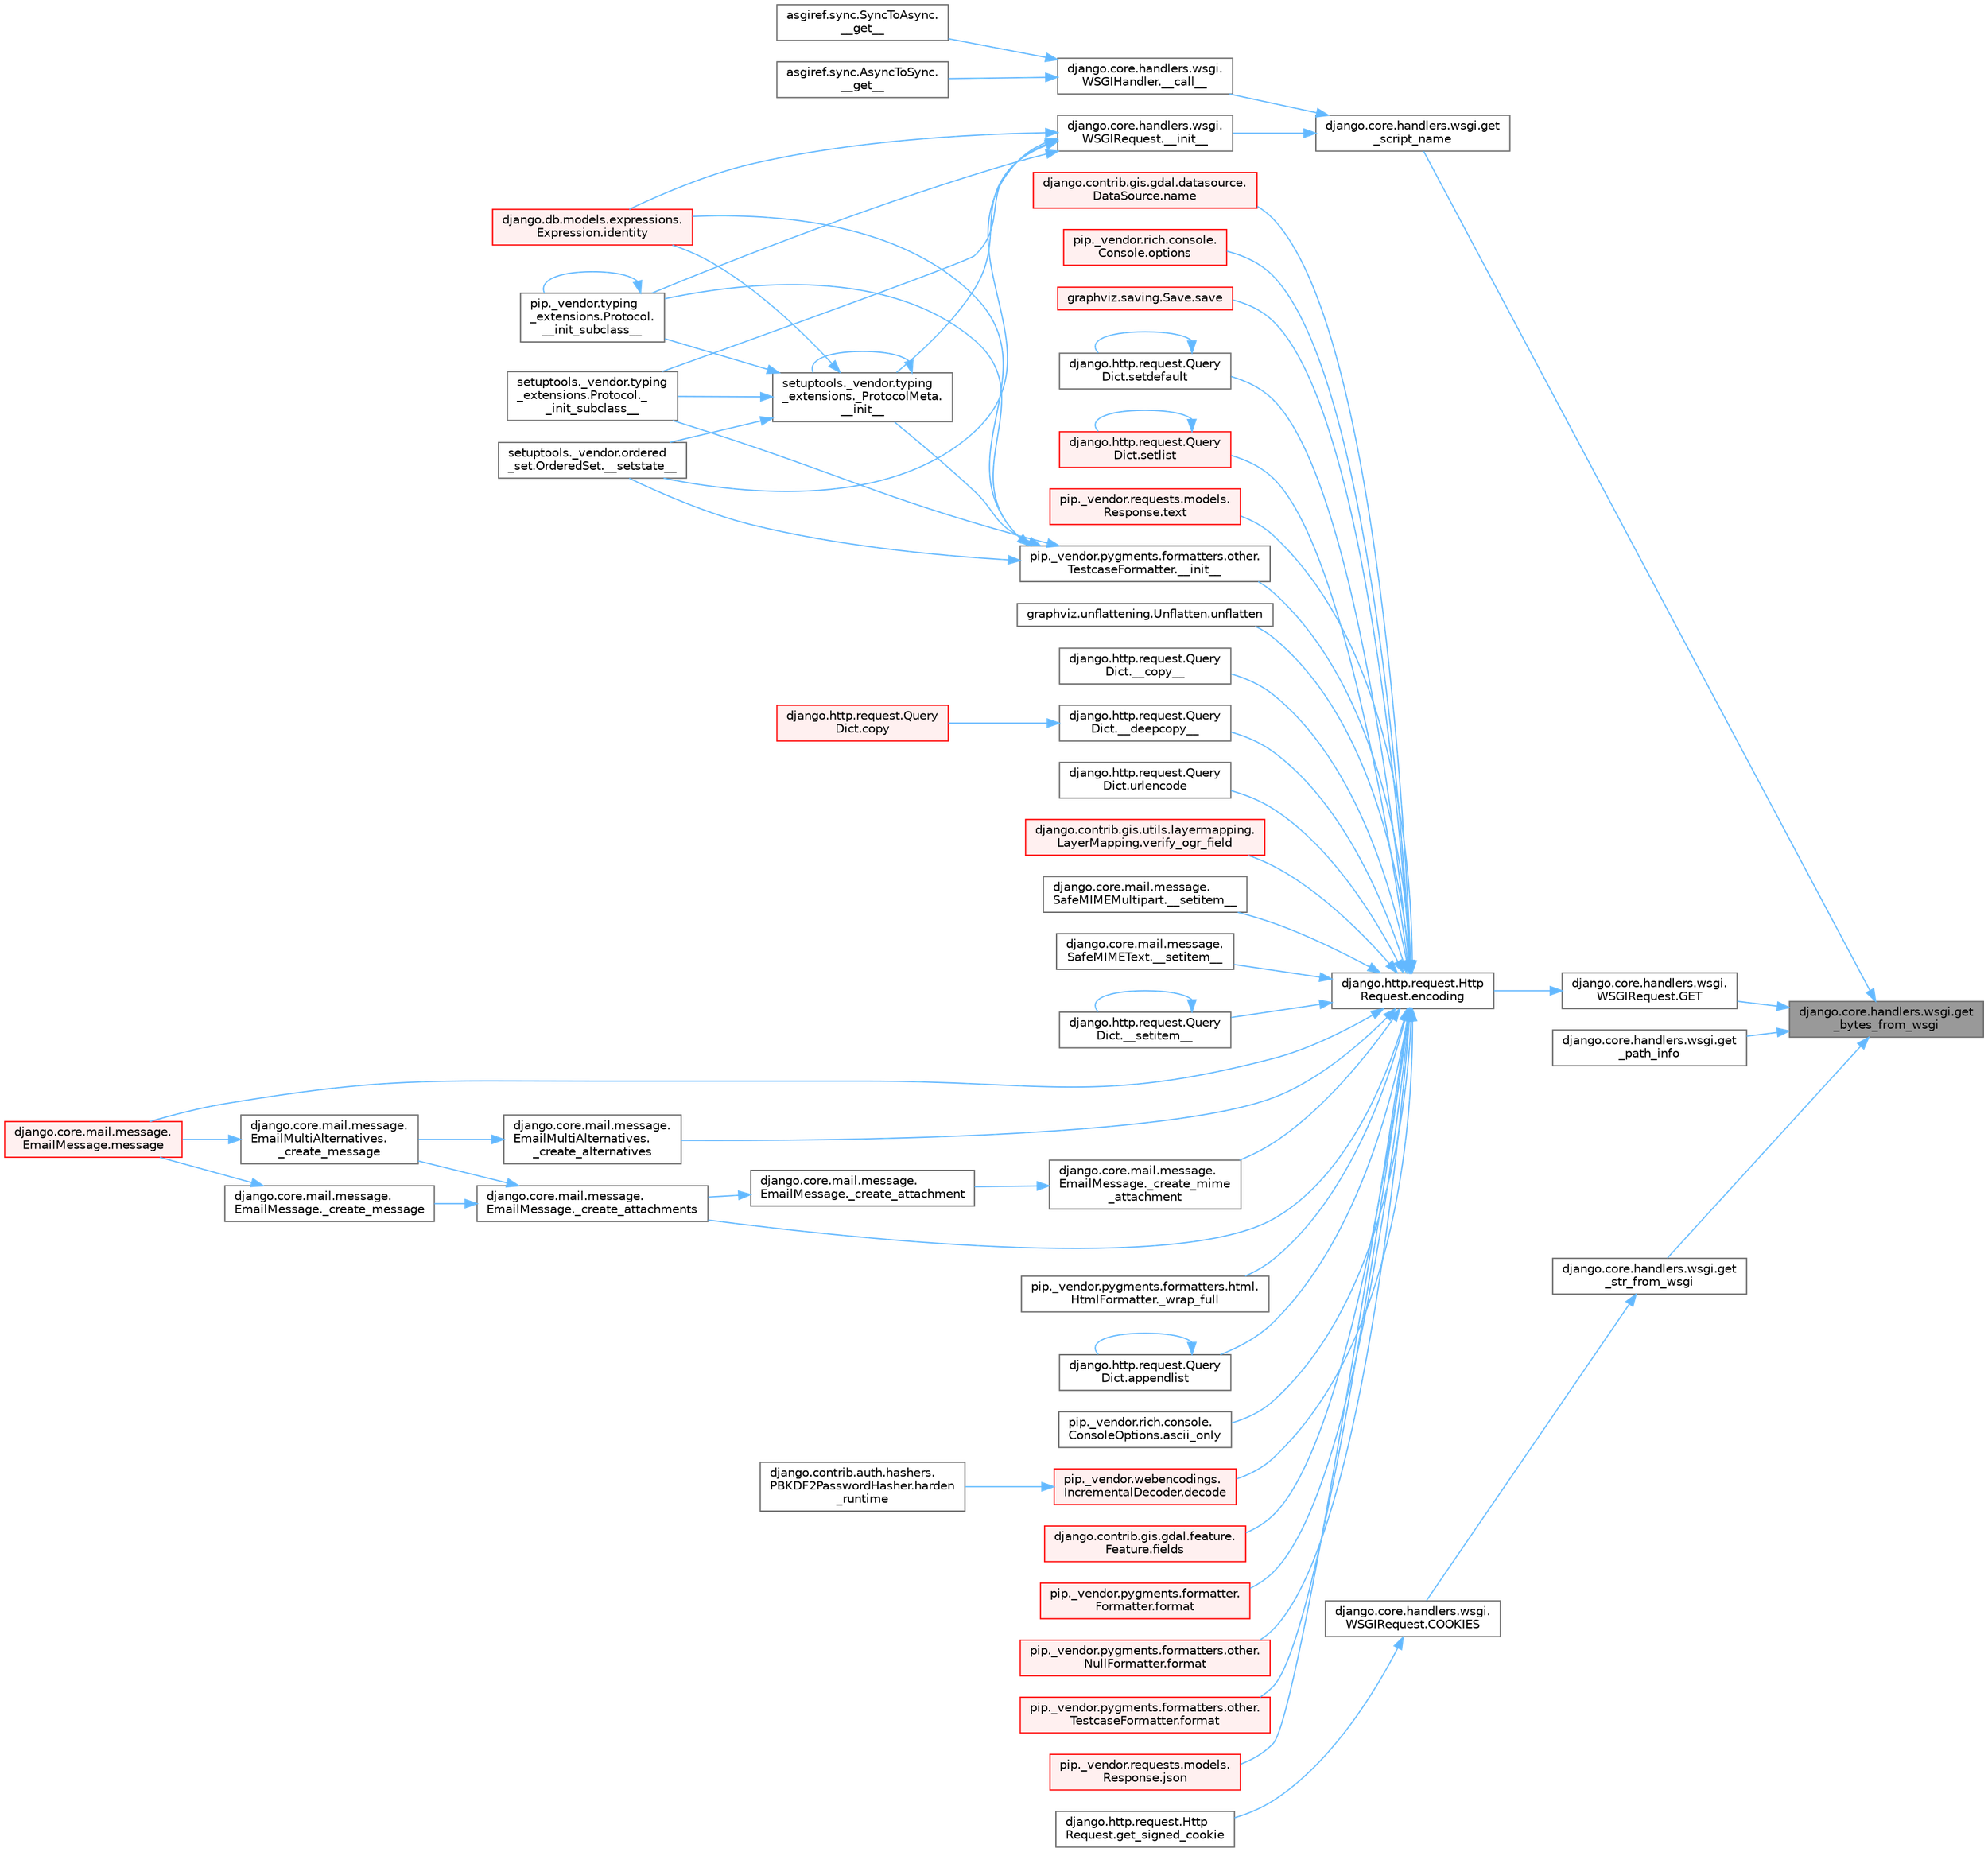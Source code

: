 digraph "django.core.handlers.wsgi.get_bytes_from_wsgi"
{
 // LATEX_PDF_SIZE
  bgcolor="transparent";
  edge [fontname=Helvetica,fontsize=10,labelfontname=Helvetica,labelfontsize=10];
  node [fontname=Helvetica,fontsize=10,shape=box,height=0.2,width=0.4];
  rankdir="RL";
  Node1 [id="Node000001",label="django.core.handlers.wsgi.get\l_bytes_from_wsgi",height=0.2,width=0.4,color="gray40", fillcolor="grey60", style="filled", fontcolor="black",tooltip=" "];
  Node1 -> Node2 [id="edge1_Node000001_Node000002",dir="back",color="steelblue1",style="solid",tooltip=" "];
  Node2 [id="Node000002",label="django.core.handlers.wsgi.\lWSGIRequest.GET",height=0.2,width=0.4,color="grey40", fillcolor="white", style="filled",URL="$classdjango_1_1core_1_1handlers_1_1wsgi_1_1_w_s_g_i_request.html#a4167c70bcdd94cc925f4444860678305",tooltip=" "];
  Node2 -> Node3 [id="edge2_Node000002_Node000003",dir="back",color="steelblue1",style="solid",tooltip=" "];
  Node3 [id="Node000003",label="django.http.request.Http\lRequest.encoding",height=0.2,width=0.4,color="grey40", fillcolor="white", style="filled",URL="$classdjango_1_1http_1_1request_1_1_http_request.html#a09c32945992a963608d955c2618ead79",tooltip=" "];
  Node3 -> Node4 [id="edge3_Node000003_Node000004",dir="back",color="steelblue1",style="solid",tooltip=" "];
  Node4 [id="Node000004",label="django.http.request.Query\lDict.__copy__",height=0.2,width=0.4,color="grey40", fillcolor="white", style="filled",URL="$classdjango_1_1http_1_1request_1_1_query_dict.html#ad4451a4214576c7d0bbcfde52d6b0f47",tooltip=" "];
  Node3 -> Node5 [id="edge4_Node000003_Node000005",dir="back",color="steelblue1",style="solid",tooltip=" "];
  Node5 [id="Node000005",label="django.http.request.Query\lDict.__deepcopy__",height=0.2,width=0.4,color="grey40", fillcolor="white", style="filled",URL="$classdjango_1_1http_1_1request_1_1_query_dict.html#a9205f3b7f4f3c7d6c2108de325058744",tooltip=" "];
  Node5 -> Node6 [id="edge5_Node000005_Node000006",dir="back",color="steelblue1",style="solid",tooltip=" "];
  Node6 [id="Node000006",label="django.http.request.Query\lDict.copy",height=0.2,width=0.4,color="red", fillcolor="#FFF0F0", style="filled",URL="$classdjango_1_1http_1_1request_1_1_query_dict.html#ada9e4956e62868c5587b9ffde7b358b5",tooltip=" "];
  Node3 -> Node3183 [id="edge6_Node000003_Node003183",dir="back",color="steelblue1",style="solid",tooltip=" "];
  Node3183 [id="Node003183",label="pip._vendor.pygments.formatters.other.\lTestcaseFormatter.__init__",height=0.2,width=0.4,color="grey40", fillcolor="white", style="filled",URL="$classpip_1_1__vendor_1_1pygments_1_1formatters_1_1other_1_1_testcase_formatter.html#aa900a04b8f352026e2e4f71410a286b1",tooltip=" "];
  Node3183 -> Node75 [id="edge7_Node003183_Node000075",dir="back",color="steelblue1",style="solid",tooltip=" "];
  Node75 [id="Node000075",label="setuptools._vendor.typing\l_extensions._ProtocolMeta.\l__init__",height=0.2,width=0.4,color="grey40", fillcolor="white", style="filled",URL="$classsetuptools_1_1__vendor_1_1typing__extensions_1_1___protocol_meta.html#a7bbaff8ac6d19534b46bca363ee0b43a",tooltip=" "];
  Node75 -> Node75 [id="edge8_Node000075_Node000075",dir="back",color="steelblue1",style="solid",tooltip=" "];
  Node75 -> Node76 [id="edge9_Node000075_Node000076",dir="back",color="steelblue1",style="solid",tooltip=" "];
  Node76 [id="Node000076",label="pip._vendor.typing\l_extensions.Protocol.\l__init_subclass__",height=0.2,width=0.4,color="grey40", fillcolor="white", style="filled",URL="$classpip_1_1__vendor_1_1typing__extensions_1_1_protocol.html#a2916efc86cebb8aba6deb7fd30b33988",tooltip=" "];
  Node76 -> Node76 [id="edge10_Node000076_Node000076",dir="back",color="steelblue1",style="solid",tooltip=" "];
  Node75 -> Node77 [id="edge11_Node000075_Node000077",dir="back",color="steelblue1",style="solid",tooltip=" "];
  Node77 [id="Node000077",label="setuptools._vendor.typing\l_extensions.Protocol._\l_init_subclass__",height=0.2,width=0.4,color="grey40", fillcolor="white", style="filled",URL="$classsetuptools_1_1__vendor_1_1typing__extensions_1_1_protocol.html#ac6cbebc092a4724ab3704c5334059874",tooltip=" "];
  Node75 -> Node78 [id="edge12_Node000075_Node000078",dir="back",color="steelblue1",style="solid",tooltip=" "];
  Node78 [id="Node000078",label="setuptools._vendor.ordered\l_set.OrderedSet.__setstate__",height=0.2,width=0.4,color="grey40", fillcolor="white", style="filled",URL="$classsetuptools_1_1__vendor_1_1ordered__set_1_1_ordered_set.html#aa7f7de9d987829525d06db565fe1b4a1",tooltip=" "];
  Node75 -> Node79 [id="edge13_Node000075_Node000079",dir="back",color="steelblue1",style="solid",tooltip=" "];
  Node79 [id="Node000079",label="django.db.models.expressions.\lExpression.identity",height=0.2,width=0.4,color="red", fillcolor="#FFF0F0", style="filled",URL="$classdjango_1_1db_1_1models_1_1expressions_1_1_expression.html#a10048810b5eb8641acf3bc150731b925",tooltip=" "];
  Node3183 -> Node76 [id="edge14_Node003183_Node000076",dir="back",color="steelblue1",style="solid",tooltip=" "];
  Node3183 -> Node77 [id="edge15_Node003183_Node000077",dir="back",color="steelblue1",style="solid",tooltip=" "];
  Node3183 -> Node78 [id="edge16_Node003183_Node000078",dir="back",color="steelblue1",style="solid",tooltip=" "];
  Node3183 -> Node79 [id="edge17_Node003183_Node000079",dir="back",color="steelblue1",style="solid",tooltip=" "];
  Node3 -> Node3184 [id="edge18_Node000003_Node003184",dir="back",color="steelblue1",style="solid",tooltip=" "];
  Node3184 [id="Node003184",label="django.core.mail.message.\lSafeMIMEMultipart.__setitem__",height=0.2,width=0.4,color="grey40", fillcolor="white", style="filled",URL="$classdjango_1_1core_1_1mail_1_1message_1_1_safe_m_i_m_e_multipart.html#ac70dd21320ab8c535a079d5b42f62e40",tooltip=" "];
  Node3 -> Node3185 [id="edge19_Node000003_Node003185",dir="back",color="steelblue1",style="solid",tooltip=" "];
  Node3185 [id="Node003185",label="django.core.mail.message.\lSafeMIMEText.__setitem__",height=0.2,width=0.4,color="grey40", fillcolor="white", style="filled",URL="$classdjango_1_1core_1_1mail_1_1message_1_1_safe_m_i_m_e_text.html#ab611c5bc13fc6d2d4be3e1a4492763de",tooltip=" "];
  Node3 -> Node3186 [id="edge20_Node000003_Node003186",dir="back",color="steelblue1",style="solid",tooltip=" "];
  Node3186 [id="Node003186",label="django.http.request.Query\lDict.__setitem__",height=0.2,width=0.4,color="grey40", fillcolor="white", style="filled",URL="$classdjango_1_1http_1_1request_1_1_query_dict.html#a70f84ca0689c6b0e21529ce4c8373c4b",tooltip=" "];
  Node3186 -> Node3186 [id="edge21_Node003186_Node003186",dir="back",color="steelblue1",style="solid",tooltip=" "];
  Node3 -> Node3187 [id="edge22_Node000003_Node003187",dir="back",color="steelblue1",style="solid",tooltip=" "];
  Node3187 [id="Node003187",label="django.core.mail.message.\lEmailMultiAlternatives.\l_create_alternatives",height=0.2,width=0.4,color="grey40", fillcolor="white", style="filled",URL="$classdjango_1_1core_1_1mail_1_1message_1_1_email_multi_alternatives.html#af51df7229ed1af2cc1da999cf6928222",tooltip=" "];
  Node3187 -> Node3188 [id="edge23_Node003187_Node003188",dir="back",color="steelblue1",style="solid",tooltip=" "];
  Node3188 [id="Node003188",label="django.core.mail.message.\lEmailMultiAlternatives.\l_create_message",height=0.2,width=0.4,color="grey40", fillcolor="white", style="filled",URL="$classdjango_1_1core_1_1mail_1_1message_1_1_email_multi_alternatives.html#aca1d6cc9e7b907373cbd4e5c9bd635e2",tooltip=" "];
  Node3188 -> Node3189 [id="edge24_Node003188_Node003189",dir="back",color="steelblue1",style="solid",tooltip=" "];
  Node3189 [id="Node003189",label="django.core.mail.message.\lEmailMessage.message",height=0.2,width=0.4,color="red", fillcolor="#FFF0F0", style="filled",URL="$classdjango_1_1core_1_1mail_1_1message_1_1_email_message.html#abb0f7b60b3f05b0d374e0d91fc1aa42e",tooltip=" "];
  Node3 -> Node3214 [id="edge25_Node000003_Node003214",dir="back",color="steelblue1",style="solid",tooltip=" "];
  Node3214 [id="Node003214",label="django.core.mail.message.\lEmailMessage._create_attachments",height=0.2,width=0.4,color="grey40", fillcolor="white", style="filled",URL="$classdjango_1_1core_1_1mail_1_1message_1_1_email_message.html#a6d35a6766f3c50c9ccbb975a1f9a7f37",tooltip=" "];
  Node3214 -> Node3215 [id="edge26_Node003214_Node003215",dir="back",color="steelblue1",style="solid",tooltip=" "];
  Node3215 [id="Node003215",label="django.core.mail.message.\lEmailMessage._create_message",height=0.2,width=0.4,color="grey40", fillcolor="white", style="filled",URL="$classdjango_1_1core_1_1mail_1_1message_1_1_email_message.html#a31c0fbc391763bdd9a5275f8a9188383",tooltip=" "];
  Node3215 -> Node3189 [id="edge27_Node003215_Node003189",dir="back",color="steelblue1",style="solid",tooltip=" "];
  Node3214 -> Node3188 [id="edge28_Node003214_Node003188",dir="back",color="steelblue1",style="solid",tooltip=" "];
  Node3 -> Node3216 [id="edge29_Node000003_Node003216",dir="back",color="steelblue1",style="solid",tooltip=" "];
  Node3216 [id="Node003216",label="django.core.mail.message.\lEmailMessage._create_mime\l_attachment",height=0.2,width=0.4,color="grey40", fillcolor="white", style="filled",URL="$classdjango_1_1core_1_1mail_1_1message_1_1_email_message.html#afa35e0e5465f876d51ac5868a8d76986",tooltip=" "];
  Node3216 -> Node3217 [id="edge30_Node003216_Node003217",dir="back",color="steelblue1",style="solid",tooltip=" "];
  Node3217 [id="Node003217",label="django.core.mail.message.\lEmailMessage._create_attachment",height=0.2,width=0.4,color="grey40", fillcolor="white", style="filled",URL="$classdjango_1_1core_1_1mail_1_1message_1_1_email_message.html#ab0d57692b3697455bf9b449cee27f77e",tooltip=" "];
  Node3217 -> Node3214 [id="edge31_Node003217_Node003214",dir="back",color="steelblue1",style="solid",tooltip=" "];
  Node3 -> Node1458 [id="edge32_Node000003_Node001458",dir="back",color="steelblue1",style="solid",tooltip=" "];
  Node1458 [id="Node001458",label="pip._vendor.pygments.formatters.html.\lHtmlFormatter._wrap_full",height=0.2,width=0.4,color="grey40", fillcolor="white", style="filled",URL="$classpip_1_1__vendor_1_1pygments_1_1formatters_1_1html_1_1_html_formatter.html#ae9f8290824810a6b5ff1850836b79eb5",tooltip=" "];
  Node3 -> Node3218 [id="edge33_Node000003_Node003218",dir="back",color="steelblue1",style="solid",tooltip=" "];
  Node3218 [id="Node003218",label="django.http.request.Query\lDict.appendlist",height=0.2,width=0.4,color="grey40", fillcolor="white", style="filled",URL="$classdjango_1_1http_1_1request_1_1_query_dict.html#a7758a15670a3386deea57711a62f52fc",tooltip=" "];
  Node3218 -> Node3218 [id="edge34_Node003218_Node003218",dir="back",color="steelblue1",style="solid",tooltip=" "];
  Node3 -> Node3219 [id="edge35_Node000003_Node003219",dir="back",color="steelblue1",style="solid",tooltip=" "];
  Node3219 [id="Node003219",label="pip._vendor.rich.console.\lConsoleOptions.ascii_only",height=0.2,width=0.4,color="grey40", fillcolor="white", style="filled",URL="$classpip_1_1__vendor_1_1rich_1_1console_1_1_console_options.html#a28b23bb95d584c38b410ed89602cdb8b",tooltip=" "];
  Node3 -> Node3220 [id="edge36_Node000003_Node003220",dir="back",color="steelblue1",style="solid",tooltip=" "];
  Node3220 [id="Node003220",label="pip._vendor.webencodings.\lIncrementalDecoder.decode",height=0.2,width=0.4,color="red", fillcolor="#FFF0F0", style="filled",URL="$classpip_1_1__vendor_1_1webencodings_1_1_incremental_decoder.html#ad0d48a2d9a33944e0bba55cf024376be",tooltip=" "];
  Node3220 -> Node291 [id="edge37_Node003220_Node000291",dir="back",color="steelblue1",style="solid",tooltip=" "];
  Node291 [id="Node000291",label="django.contrib.auth.hashers.\lPBKDF2PasswordHasher.harden\l_runtime",height=0.2,width=0.4,color="grey40", fillcolor="white", style="filled",URL="$classdjango_1_1contrib_1_1auth_1_1hashers_1_1_p_b_k_d_f2_password_hasher.html#ae7f1dcad47802823597610b026fae83a",tooltip=" "];
  Node3 -> Node3221 [id="edge38_Node000003_Node003221",dir="back",color="steelblue1",style="solid",tooltip=" "];
  Node3221 [id="Node003221",label="django.contrib.gis.gdal.feature.\lFeature.fields",height=0.2,width=0.4,color="red", fillcolor="#FFF0F0", style="filled",URL="$classdjango_1_1contrib_1_1gis_1_1gdal_1_1feature_1_1_feature.html#a2aab211613babc57a7ef77b951a46464",tooltip=" "];
  Node3 -> Node547 [id="edge39_Node000003_Node000547",dir="back",color="steelblue1",style="solid",tooltip=" "];
  Node547 [id="Node000547",label="pip._vendor.pygments.formatter.\lFormatter.format",height=0.2,width=0.4,color="red", fillcolor="#FFF0F0", style="filled",URL="$classpip_1_1__vendor_1_1pygments_1_1formatter_1_1_formatter.html#a11054ddaa650b704c79f1ea0500b1e1e",tooltip=" "];
  Node3 -> Node3242 [id="edge40_Node000003_Node003242",dir="back",color="steelblue1",style="solid",tooltip=" "];
  Node3242 [id="Node003242",label="pip._vendor.pygments.formatters.other.\lNullFormatter.format",height=0.2,width=0.4,color="red", fillcolor="#FFF0F0", style="filled",URL="$classpip_1_1__vendor_1_1pygments_1_1formatters_1_1other_1_1_null_formatter.html#af80b2d23b52b5000c07970e5468b5515",tooltip=" "];
  Node3 -> Node3243 [id="edge41_Node000003_Node003243",dir="back",color="steelblue1",style="solid",tooltip=" "];
  Node3243 [id="Node003243",label="pip._vendor.pygments.formatters.other.\lTestcaseFormatter.format",height=0.2,width=0.4,color="red", fillcolor="#FFF0F0", style="filled",URL="$classpip_1_1__vendor_1_1pygments_1_1formatters_1_1other_1_1_testcase_formatter.html#a430164407c4caeafdafa4bb7b9645082",tooltip=" "];
  Node3 -> Node3244 [id="edge42_Node000003_Node003244",dir="back",color="steelblue1",style="solid",tooltip=" "];
  Node3244 [id="Node003244",label="pip._vendor.requests.models.\lResponse.json",height=0.2,width=0.4,color="red", fillcolor="#FFF0F0", style="filled",URL="$classpip_1_1__vendor_1_1requests_1_1models_1_1_response.html#a46c84df980b2a8faac756d3c8bd71112",tooltip=" "];
  Node3 -> Node3189 [id="edge43_Node000003_Node003189",dir="back",color="steelblue1",style="solid",tooltip=" "];
  Node3 -> Node3245 [id="edge44_Node000003_Node003245",dir="back",color="steelblue1",style="solid",tooltip=" "];
  Node3245 [id="Node003245",label="django.contrib.gis.gdal.datasource.\lDataSource.name",height=0.2,width=0.4,color="red", fillcolor="#FFF0F0", style="filled",URL="$classdjango_1_1contrib_1_1gis_1_1gdal_1_1datasource_1_1_data_source.html#aaa98728c7ef6f4d96c689550e8af3ed5",tooltip=" "];
  Node3 -> Node1380 [id="edge45_Node000003_Node001380",dir="back",color="steelblue1",style="solid",tooltip=" "];
  Node1380 [id="Node001380",label="pip._vendor.rich.console.\lConsole.options",height=0.2,width=0.4,color="red", fillcolor="#FFF0F0", style="filled",URL="$classpip_1_1__vendor_1_1rich_1_1console_1_1_console.html#a41c8efe30ea45a9a4a3f8c34c688fe00",tooltip=" "];
  Node3 -> Node1776 [id="edge46_Node000003_Node001776",dir="back",color="steelblue1",style="solid",tooltip=" "];
  Node1776 [id="Node001776",label="graphviz.saving.Save.save",height=0.2,width=0.4,color="red", fillcolor="#FFF0F0", style="filled",URL="$classgraphviz_1_1saving_1_1_save.html#a1254150af63856e7706cdb5c94633e5e",tooltip=" "];
  Node3 -> Node3246 [id="edge47_Node000003_Node003246",dir="back",color="steelblue1",style="solid",tooltip=" "];
  Node3246 [id="Node003246",label="django.http.request.Query\lDict.setdefault",height=0.2,width=0.4,color="grey40", fillcolor="white", style="filled",URL="$classdjango_1_1http_1_1request_1_1_query_dict.html#a3db32e634b3be62d5dc9392a2435e4c9",tooltip=" "];
  Node3246 -> Node3246 [id="edge48_Node003246_Node003246",dir="back",color="steelblue1",style="solid",tooltip=" "];
  Node3 -> Node3247 [id="edge49_Node000003_Node003247",dir="back",color="steelblue1",style="solid",tooltip=" "];
  Node3247 [id="Node003247",label="django.http.request.Query\lDict.setlist",height=0.2,width=0.4,color="red", fillcolor="#FFF0F0", style="filled",URL="$classdjango_1_1http_1_1request_1_1_query_dict.html#a73120fadf7ee88cfb82a23ee0c35c1b8",tooltip=" "];
  Node3247 -> Node3247 [id="edge50_Node003247_Node003247",dir="back",color="steelblue1",style="solid",tooltip=" "];
  Node3 -> Node3252 [id="edge51_Node000003_Node003252",dir="back",color="steelblue1",style="solid",tooltip=" "];
  Node3252 [id="Node003252",label="pip._vendor.requests.models.\lResponse.text",height=0.2,width=0.4,color="red", fillcolor="#FFF0F0", style="filled",URL="$classpip_1_1__vendor_1_1requests_1_1models_1_1_response.html#a4a65383cecd29017a4540c28ee513ed3",tooltip=" "];
  Node3 -> Node1145 [id="edge52_Node000003_Node001145",dir="back",color="steelblue1",style="solid",tooltip=" "];
  Node1145 [id="Node001145",label="graphviz.unflattening.Unflatten.unflatten",height=0.2,width=0.4,color="grey40", fillcolor="white", style="filled",URL="$classgraphviz_1_1unflattening_1_1_unflatten.html#a35aae356d671a4b7d284249cdd4ff734",tooltip=" "];
  Node3 -> Node3260 [id="edge53_Node000003_Node003260",dir="back",color="steelblue1",style="solid",tooltip=" "];
  Node3260 [id="Node003260",label="django.http.request.Query\lDict.urlencode",height=0.2,width=0.4,color="grey40", fillcolor="white", style="filled",URL="$classdjango_1_1http_1_1request_1_1_query_dict.html#a49c51db1e3428364b2af765847bff882",tooltip=" "];
  Node3 -> Node3261 [id="edge54_Node000003_Node003261",dir="back",color="steelblue1",style="solid",tooltip=" "];
  Node3261 [id="Node003261",label="django.contrib.gis.utils.layermapping.\lLayerMapping.verify_ogr_field",height=0.2,width=0.4,color="red", fillcolor="#FFF0F0", style="filled",URL="$classdjango_1_1contrib_1_1gis_1_1utils_1_1layermapping_1_1_layer_mapping.html#a8d29bd6922c8bea1948639defac3fff5",tooltip=" "];
  Node1 -> Node3263 [id="edge55_Node000001_Node003263",dir="back",color="steelblue1",style="solid",tooltip=" "];
  Node3263 [id="Node003263",label="django.core.handlers.wsgi.get\l_path_info",height=0.2,width=0.4,color="grey40", fillcolor="white", style="filled",URL="$namespacedjango_1_1core_1_1handlers_1_1wsgi.html#a854675d3e3f1bcf58fba1b8bd6d4da33",tooltip=" "];
  Node1 -> Node3264 [id="edge56_Node000001_Node003264",dir="back",color="steelblue1",style="solid",tooltip=" "];
  Node3264 [id="Node003264",label="django.core.handlers.wsgi.get\l_script_name",height=0.2,width=0.4,color="grey40", fillcolor="white", style="filled",URL="$namespacedjango_1_1core_1_1handlers_1_1wsgi.html#aa4f781c3552e7c1eb66cf6e38c27c98b",tooltip=" "];
  Node3264 -> Node3265 [id="edge57_Node003264_Node003265",dir="back",color="steelblue1",style="solid",tooltip=" "];
  Node3265 [id="Node003265",label="django.core.handlers.wsgi.\lWSGIHandler.__call__",height=0.2,width=0.4,color="grey40", fillcolor="white", style="filled",URL="$classdjango_1_1core_1_1handlers_1_1wsgi_1_1_w_s_g_i_handler.html#a743579c6b0059b66c999fe8e6323e962",tooltip=" "];
  Node3265 -> Node13 [id="edge58_Node003265_Node000013",dir="back",color="steelblue1",style="solid",tooltip=" "];
  Node13 [id="Node000013",label="asgiref.sync.AsyncToSync.\l__get__",height=0.2,width=0.4,color="grey40", fillcolor="white", style="filled",URL="$classasgiref_1_1sync_1_1_async_to_sync.html#a23e9ef7a73da98dad9e3f4e65846969b",tooltip=" "];
  Node3265 -> Node14 [id="edge59_Node003265_Node000014",dir="back",color="steelblue1",style="solid",tooltip=" "];
  Node14 [id="Node000014",label="asgiref.sync.SyncToAsync.\l__get__",height=0.2,width=0.4,color="grey40", fillcolor="white", style="filled",URL="$classasgiref_1_1sync_1_1_sync_to_async.html#aebdfbe3f01079a529fd2f39810597381",tooltip=" "];
  Node3264 -> Node3266 [id="edge60_Node003264_Node003266",dir="back",color="steelblue1",style="solid",tooltip=" "];
  Node3266 [id="Node003266",label="django.core.handlers.wsgi.\lWSGIRequest.__init__",height=0.2,width=0.4,color="grey40", fillcolor="white", style="filled",URL="$classdjango_1_1core_1_1handlers_1_1wsgi_1_1_w_s_g_i_request.html#a33fc6e8936688c78e5abaec6b37fd87b",tooltip=" "];
  Node3266 -> Node75 [id="edge61_Node003266_Node000075",dir="back",color="steelblue1",style="solid",tooltip=" "];
  Node3266 -> Node76 [id="edge62_Node003266_Node000076",dir="back",color="steelblue1",style="solid",tooltip=" "];
  Node3266 -> Node77 [id="edge63_Node003266_Node000077",dir="back",color="steelblue1",style="solid",tooltip=" "];
  Node3266 -> Node78 [id="edge64_Node003266_Node000078",dir="back",color="steelblue1",style="solid",tooltip=" "];
  Node3266 -> Node79 [id="edge65_Node003266_Node000079",dir="back",color="steelblue1",style="solid",tooltip=" "];
  Node1 -> Node3267 [id="edge66_Node000001_Node003267",dir="back",color="steelblue1",style="solid",tooltip=" "];
  Node3267 [id="Node003267",label="django.core.handlers.wsgi.get\l_str_from_wsgi",height=0.2,width=0.4,color="grey40", fillcolor="white", style="filled",URL="$namespacedjango_1_1core_1_1handlers_1_1wsgi.html#a8ee325c63bf589e79f173d840b753bd3",tooltip=" "];
  Node3267 -> Node3268 [id="edge67_Node003267_Node003268",dir="back",color="steelblue1",style="solid",tooltip=" "];
  Node3268 [id="Node003268",label="django.core.handlers.wsgi.\lWSGIRequest.COOKIES",height=0.2,width=0.4,color="grey40", fillcolor="white", style="filled",URL="$classdjango_1_1core_1_1handlers_1_1wsgi_1_1_w_s_g_i_request.html#a382891cbffe96dc66274808aaf16a7ec",tooltip=" "];
  Node3268 -> Node3269 [id="edge68_Node003268_Node003269",dir="back",color="steelblue1",style="solid",tooltip=" "];
  Node3269 [id="Node003269",label="django.http.request.Http\lRequest.get_signed_cookie",height=0.2,width=0.4,color="grey40", fillcolor="white", style="filled",URL="$classdjango_1_1http_1_1request_1_1_http_request.html#a0d8935c3f62e91008b59694e5883e0cc",tooltip=" "];
}
